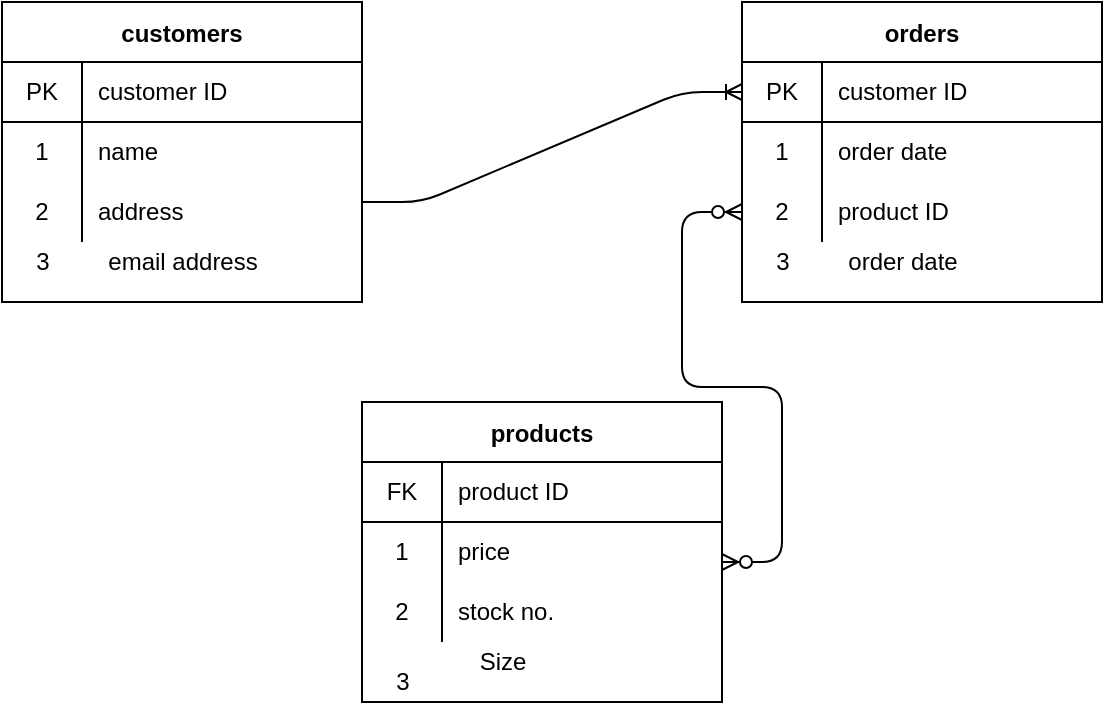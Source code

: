 <mxfile version="15.0.6" type="github"><diagram id="VU0WNleSdaF9vqZdxaZA" name="Page-1"><mxGraphModel dx="1246" dy="458" grid="1" gridSize="10" guides="1" tooltips="1" connect="1" arrows="1" fold="1" page="1" pageScale="1" pageWidth="850" pageHeight="1100" math="0" shadow="0"><root><mxCell id="0"/><mxCell id="1" parent="0"/><mxCell id="H60UESuN85T9KLf7Rx4K-1" value="customers" style="shape=table;startSize=30;container=1;collapsible=0;childLayout=tableLayout;fixedRows=1;rowLines=0;fontStyle=1;align=center;pointerEvents=1;" parent="1" vertex="1"><mxGeometry x="40" y="40" width="180" height="150" as="geometry"/></mxCell><mxCell id="H60UESuN85T9KLf7Rx4K-2" value="" style="shape=partialRectangle;html=1;whiteSpace=wrap;collapsible=0;dropTarget=0;pointerEvents=1;fillColor=none;top=0;left=0;bottom=1;right=0;points=[[0,0.5],[1,0.5]];portConstraint=eastwest;" parent="H60UESuN85T9KLf7Rx4K-1" vertex="1"><mxGeometry y="30" width="180" height="30" as="geometry"/></mxCell><mxCell id="H60UESuN85T9KLf7Rx4K-3" value="PK" style="shape=partialRectangle;html=1;whiteSpace=wrap;connectable=0;fillColor=none;top=0;left=0;bottom=0;right=0;overflow=hidden;pointerEvents=1;" parent="H60UESuN85T9KLf7Rx4K-2" vertex="1"><mxGeometry width="40" height="30" as="geometry"/></mxCell><mxCell id="H60UESuN85T9KLf7Rx4K-4" value="customer ID" style="shape=partialRectangle;html=1;whiteSpace=wrap;connectable=0;fillColor=none;top=0;left=0;bottom=0;right=0;align=left;spacingLeft=6;overflow=hidden;pointerEvents=1;" parent="H60UESuN85T9KLf7Rx4K-2" vertex="1"><mxGeometry x="40" width="140" height="30" as="geometry"/></mxCell><mxCell id="H60UESuN85T9KLf7Rx4K-5" value="" style="shape=partialRectangle;html=1;whiteSpace=wrap;collapsible=0;dropTarget=0;pointerEvents=1;fillColor=none;top=0;left=0;bottom=0;right=0;points=[[0,0.5],[1,0.5]];portConstraint=eastwest;" parent="H60UESuN85T9KLf7Rx4K-1" vertex="1"><mxGeometry y="60" width="180" height="30" as="geometry"/></mxCell><mxCell id="H60UESuN85T9KLf7Rx4K-6" value="1" style="shape=partialRectangle;html=1;whiteSpace=wrap;connectable=0;fillColor=none;top=0;left=0;bottom=0;right=0;overflow=hidden;pointerEvents=1;" parent="H60UESuN85T9KLf7Rx4K-5" vertex="1"><mxGeometry width="40" height="30" as="geometry"/></mxCell><mxCell id="H60UESuN85T9KLf7Rx4K-7" value="name" style="shape=partialRectangle;html=1;whiteSpace=wrap;connectable=0;fillColor=none;top=0;left=0;bottom=0;right=0;align=left;spacingLeft=6;overflow=hidden;pointerEvents=1;" parent="H60UESuN85T9KLf7Rx4K-5" vertex="1"><mxGeometry x="40" width="140" height="30" as="geometry"/></mxCell><mxCell id="H60UESuN85T9KLf7Rx4K-8" value="" style="shape=partialRectangle;html=1;whiteSpace=wrap;collapsible=0;dropTarget=0;pointerEvents=1;fillColor=none;top=0;left=0;bottom=0;right=0;points=[[0,0.5],[1,0.5]];portConstraint=eastwest;" parent="H60UESuN85T9KLf7Rx4K-1" vertex="1"><mxGeometry y="90" width="180" height="30" as="geometry"/></mxCell><mxCell id="H60UESuN85T9KLf7Rx4K-9" value="2" style="shape=partialRectangle;html=1;whiteSpace=wrap;connectable=0;fillColor=none;top=0;left=0;bottom=0;right=0;overflow=hidden;pointerEvents=1;" parent="H60UESuN85T9KLf7Rx4K-8" vertex="1"><mxGeometry width="40" height="30" as="geometry"/></mxCell><mxCell id="H60UESuN85T9KLf7Rx4K-10" value="address" style="shape=partialRectangle;html=1;whiteSpace=wrap;connectable=0;fillColor=none;top=0;left=0;bottom=0;right=0;align=left;spacingLeft=6;overflow=hidden;pointerEvents=1;" parent="H60UESuN85T9KLf7Rx4K-8" vertex="1"><mxGeometry x="40" width="140" height="30" as="geometry"/></mxCell><mxCell id="H60UESuN85T9KLf7Rx4K-11" value="orders" style="shape=table;startSize=30;container=1;collapsible=0;childLayout=tableLayout;fixedRows=1;rowLines=0;fontStyle=1;align=center;pointerEvents=1;" parent="1" vertex="1"><mxGeometry x="410" y="40" width="180" height="150" as="geometry"/></mxCell><mxCell id="H60UESuN85T9KLf7Rx4K-12" value="" style="shape=partialRectangle;html=1;whiteSpace=wrap;collapsible=0;dropTarget=0;pointerEvents=1;fillColor=none;top=0;left=0;bottom=1;right=0;points=[[0,0.5],[1,0.5]];portConstraint=eastwest;" parent="H60UESuN85T9KLf7Rx4K-11" vertex="1"><mxGeometry y="30" width="180" height="30" as="geometry"/></mxCell><mxCell id="H60UESuN85T9KLf7Rx4K-13" value="PK" style="shape=partialRectangle;html=1;whiteSpace=wrap;connectable=0;fillColor=none;top=0;left=0;bottom=0;right=0;overflow=hidden;pointerEvents=1;" parent="H60UESuN85T9KLf7Rx4K-12" vertex="1"><mxGeometry width="40" height="30" as="geometry"/></mxCell><mxCell id="H60UESuN85T9KLf7Rx4K-14" value="customer ID" style="shape=partialRectangle;html=1;whiteSpace=wrap;connectable=0;fillColor=none;top=0;left=0;bottom=0;right=0;align=left;spacingLeft=6;overflow=hidden;pointerEvents=1;" parent="H60UESuN85T9KLf7Rx4K-12" vertex="1"><mxGeometry x="40" width="140" height="30" as="geometry"/></mxCell><mxCell id="H60UESuN85T9KLf7Rx4K-15" value="" style="shape=partialRectangle;html=1;whiteSpace=wrap;collapsible=0;dropTarget=0;pointerEvents=1;fillColor=none;top=0;left=0;bottom=0;right=0;points=[[0,0.5],[1,0.5]];portConstraint=eastwest;" parent="H60UESuN85T9KLf7Rx4K-11" vertex="1"><mxGeometry y="60" width="180" height="30" as="geometry"/></mxCell><mxCell id="H60UESuN85T9KLf7Rx4K-16" value="1" style="shape=partialRectangle;html=1;whiteSpace=wrap;connectable=0;fillColor=none;top=0;left=0;bottom=0;right=0;overflow=hidden;pointerEvents=1;" parent="H60UESuN85T9KLf7Rx4K-15" vertex="1"><mxGeometry width="40" height="30" as="geometry"/></mxCell><mxCell id="H60UESuN85T9KLf7Rx4K-17" value="order date" style="shape=partialRectangle;html=1;whiteSpace=wrap;connectable=0;fillColor=none;top=0;left=0;bottom=0;right=0;align=left;spacingLeft=6;overflow=hidden;pointerEvents=1;" parent="H60UESuN85T9KLf7Rx4K-15" vertex="1"><mxGeometry x="40" width="140" height="30" as="geometry"/></mxCell><mxCell id="H60UESuN85T9KLf7Rx4K-18" value="" style="shape=partialRectangle;html=1;whiteSpace=wrap;collapsible=0;dropTarget=0;pointerEvents=1;fillColor=none;top=0;left=0;bottom=0;right=0;points=[[0,0.5],[1,0.5]];portConstraint=eastwest;" parent="H60UESuN85T9KLf7Rx4K-11" vertex="1"><mxGeometry y="90" width="180" height="30" as="geometry"/></mxCell><mxCell id="H60UESuN85T9KLf7Rx4K-19" value="2" style="shape=partialRectangle;html=1;whiteSpace=wrap;connectable=0;fillColor=none;top=0;left=0;bottom=0;right=0;overflow=hidden;pointerEvents=1;" parent="H60UESuN85T9KLf7Rx4K-18" vertex="1"><mxGeometry width="40" height="30" as="geometry"/></mxCell><mxCell id="H60UESuN85T9KLf7Rx4K-20" value="product ID" style="shape=partialRectangle;html=1;whiteSpace=wrap;connectable=0;fillColor=none;top=0;left=0;bottom=0;right=0;align=left;spacingLeft=6;overflow=hidden;pointerEvents=1;" parent="H60UESuN85T9KLf7Rx4K-18" vertex="1"><mxGeometry x="40" width="140" height="30" as="geometry"/></mxCell><mxCell id="H60UESuN85T9KLf7Rx4K-50" value="products" style="shape=table;startSize=30;container=1;collapsible=0;childLayout=tableLayout;fixedRows=1;rowLines=0;fontStyle=1;align=center;pointerEvents=1;" parent="1" vertex="1"><mxGeometry x="220" y="240" width="180" height="150" as="geometry"/></mxCell><mxCell id="H60UESuN85T9KLf7Rx4K-51" value="" style="shape=partialRectangle;html=1;whiteSpace=wrap;collapsible=0;dropTarget=0;pointerEvents=1;fillColor=none;top=0;left=0;bottom=1;right=0;points=[[0,0.5],[1,0.5]];portConstraint=eastwest;" parent="H60UESuN85T9KLf7Rx4K-50" vertex="1"><mxGeometry y="30" width="180" height="30" as="geometry"/></mxCell><mxCell id="H60UESuN85T9KLf7Rx4K-52" value="FK" style="shape=partialRectangle;html=1;whiteSpace=wrap;connectable=0;fillColor=none;top=0;left=0;bottom=0;right=0;overflow=hidden;pointerEvents=1;" parent="H60UESuN85T9KLf7Rx4K-51" vertex="1"><mxGeometry width="40" height="30" as="geometry"/></mxCell><mxCell id="H60UESuN85T9KLf7Rx4K-53" value="product ID" style="shape=partialRectangle;html=1;whiteSpace=wrap;connectable=0;fillColor=none;top=0;left=0;bottom=0;right=0;align=left;spacingLeft=6;overflow=hidden;pointerEvents=1;" parent="H60UESuN85T9KLf7Rx4K-51" vertex="1"><mxGeometry x="40" width="140" height="30" as="geometry"/></mxCell><mxCell id="H60UESuN85T9KLf7Rx4K-54" value="" style="shape=partialRectangle;html=1;whiteSpace=wrap;collapsible=0;dropTarget=0;pointerEvents=1;fillColor=none;top=0;left=0;bottom=0;right=0;points=[[0,0.5],[1,0.5]];portConstraint=eastwest;" parent="H60UESuN85T9KLf7Rx4K-50" vertex="1"><mxGeometry y="60" width="180" height="30" as="geometry"/></mxCell><mxCell id="H60UESuN85T9KLf7Rx4K-55" value="1" style="shape=partialRectangle;html=1;whiteSpace=wrap;connectable=0;fillColor=none;top=0;left=0;bottom=0;right=0;overflow=hidden;pointerEvents=1;" parent="H60UESuN85T9KLf7Rx4K-54" vertex="1"><mxGeometry width="40" height="30" as="geometry"/></mxCell><mxCell id="H60UESuN85T9KLf7Rx4K-56" value="price" style="shape=partialRectangle;html=1;whiteSpace=wrap;connectable=0;fillColor=none;top=0;left=0;bottom=0;right=0;align=left;spacingLeft=6;overflow=hidden;pointerEvents=1;" parent="H60UESuN85T9KLf7Rx4K-54" vertex="1"><mxGeometry x="40" width="140" height="30" as="geometry"/></mxCell><mxCell id="H60UESuN85T9KLf7Rx4K-57" value="" style="shape=partialRectangle;html=1;whiteSpace=wrap;collapsible=0;dropTarget=0;pointerEvents=1;fillColor=none;top=0;left=0;bottom=0;right=0;points=[[0,0.5],[1,0.5]];portConstraint=eastwest;" parent="H60UESuN85T9KLf7Rx4K-50" vertex="1"><mxGeometry y="90" width="180" height="30" as="geometry"/></mxCell><mxCell id="H60UESuN85T9KLf7Rx4K-58" value="2" style="shape=partialRectangle;html=1;whiteSpace=wrap;connectable=0;fillColor=none;top=0;left=0;bottom=0;right=0;overflow=hidden;pointerEvents=1;" parent="H60UESuN85T9KLf7Rx4K-57" vertex="1"><mxGeometry width="40" height="30" as="geometry"/></mxCell><mxCell id="H60UESuN85T9KLf7Rx4K-59" value="stock no." style="shape=partialRectangle;html=1;whiteSpace=wrap;connectable=0;fillColor=none;top=0;left=0;bottom=0;right=0;align=left;spacingLeft=6;overflow=hidden;pointerEvents=1;" parent="H60UESuN85T9KLf7Rx4K-57" vertex="1"><mxGeometry x="40" width="140" height="30" as="geometry"/></mxCell><mxCell id="H60UESuN85T9KLf7Rx4K-60" value="" style="edgeStyle=entityRelationEdgeStyle;fontSize=12;html=1;endArrow=ERoneToMany;entryX=0;entryY=0.5;entryDx=0;entryDy=0;" parent="1" target="H60UESuN85T9KLf7Rx4K-12" edge="1"><mxGeometry width="100" height="100" relative="1" as="geometry"><mxPoint x="220" y="140" as="sourcePoint"/><mxPoint x="320" y="40" as="targetPoint"/></mxGeometry></mxCell><mxCell id="H60UESuN85T9KLf7Rx4K-61" value="" style="edgeStyle=entityRelationEdgeStyle;fontSize=12;html=1;endArrow=ERzeroToMany;endFill=1;startArrow=ERzeroToMany;entryX=0;entryY=0.5;entryDx=0;entryDy=0;" parent="1" target="H60UESuN85T9KLf7Rx4K-18" edge="1"><mxGeometry width="100" height="100" relative="1" as="geometry"><mxPoint x="400" y="320" as="sourcePoint"/><mxPoint x="500" y="220" as="targetPoint"/></mxGeometry></mxCell><mxCell id="H60UESuN85T9KLf7Rx4K-62" value="3" style="text;html=1;align=center;verticalAlign=middle;resizable=0;points=[];autosize=1;strokeColor=none;" parent="1" vertex="1"><mxGeometry x="50" y="160" width="20" height="20" as="geometry"/></mxCell><mxCell id="7bBDwf5M8ZKrUDT_rOBP-1" value="email address" style="text;html=1;align=center;verticalAlign=middle;resizable=0;points=[];autosize=1;strokeColor=none;" parent="1" vertex="1"><mxGeometry x="85" y="160" width="90" height="20" as="geometry"/></mxCell><mxCell id="7bBDwf5M8ZKrUDT_rOBP-2" value="3" style="text;html=1;align=center;verticalAlign=middle;resizable=0;points=[];autosize=1;strokeColor=none;" parent="1" vertex="1"><mxGeometry x="420" y="160" width="20" height="20" as="geometry"/></mxCell><mxCell id="7bBDwf5M8ZKrUDT_rOBP-3" value="order date" style="text;html=1;align=center;verticalAlign=middle;resizable=0;points=[];autosize=1;strokeColor=none;" parent="1" vertex="1"><mxGeometry x="455" y="160" width="70" height="20" as="geometry"/></mxCell><mxCell id="7bBDwf5M8ZKrUDT_rOBP-4" value="3" style="text;html=1;align=center;verticalAlign=middle;resizable=0;points=[];autosize=1;strokeColor=none;" parent="1" vertex="1"><mxGeometry x="230" y="370" width="20" height="20" as="geometry"/></mxCell><mxCell id="7bBDwf5M8ZKrUDT_rOBP-5" value="Size" style="text;html=1;align=center;verticalAlign=middle;resizable=0;points=[];autosize=1;strokeColor=none;" parent="1" vertex="1"><mxGeometry x="270" y="360" width="40" height="20" as="geometry"/></mxCell></root></mxGraphModel></diagram></mxfile>